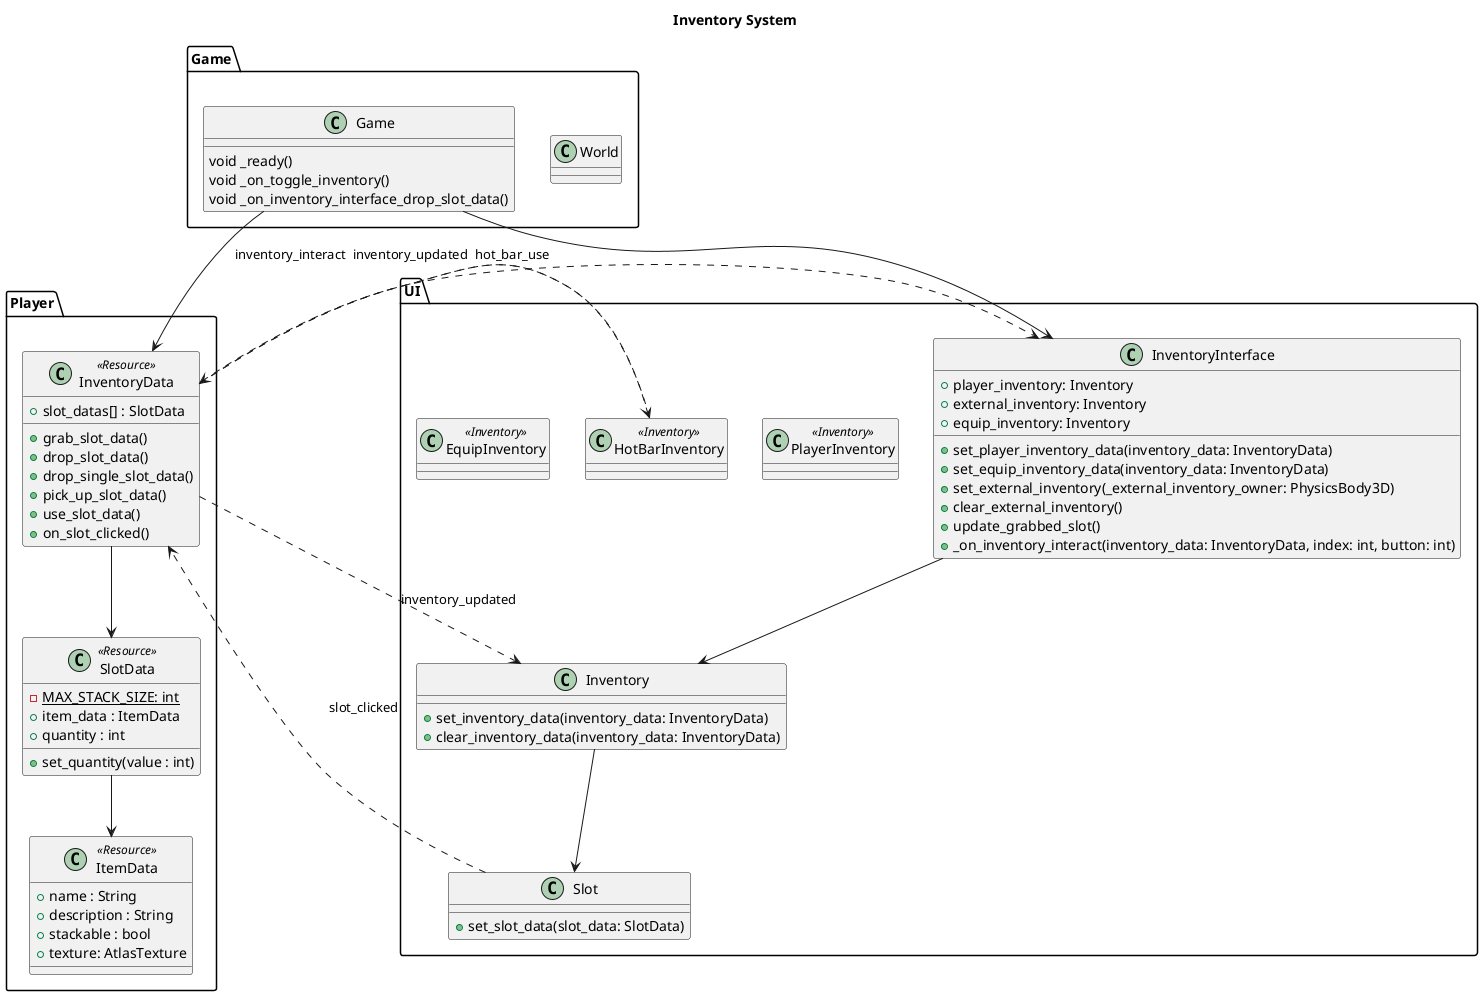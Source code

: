 @startuml Inventory System
title Inventory System

namespace Game {

  class World

  class Game {
    void _ready()
    void _on_toggle_inventory()
    void _on_inventory_interface_drop_slot_data()
  }
}

Game.Game --> Player.InventoryData
Game.Game --> UI.InventoryInterface

namespace Player {

  class InventoryData << Resource >> {
    +slot_datas[] : SlotData
    +grab_slot_data()
    +drop_slot_data()
    +drop_single_slot_data()
    +pick_up_slot_data()
    +use_slot_data()
    +on_slot_clicked()
  }

  class SlotData << Resource >> {
    -{static} MAX_STACK_SIZE: int
    +item_data : ItemData
    +quantity : int
    +set_quantity(value : int)
  }

  class ItemData << Resource >> {
    +name : String
    +description : String
    +stackable : bool
    +texture: AtlasTexture
  }

  InventoryData --> SlotData
  SlotData --> ItemData
}

namespace UI {
  class InventoryInterface {
    +player_inventory: Inventory
    +external_inventory: Inventory
    +equip_inventory: Inventory
    +set_player_inventory_data(inventory_data: InventoryData)
    +set_equip_inventory_data(inventory_data: InventoryData)
    +set_external_inventory(_external_inventory_owner: PhysicsBody3D)
    +clear_external_inventory()
    +update_grabbed_slot()
    +_on_inventory_interact(inventory_data: InventoryData, index: int, button: int)
  }
  class PlayerInventory << Inventory >>
  class HotBarInventory << Inventory >>
  class EquipInventory << Inventory >>
  class Inventory {
    +set_inventory_data(inventory_data: InventoryData)
    +clear_inventory_data(inventory_data: InventoryData)
  }
  class Slot {
    +set_slot_data(slot_data: SlotData)
  }
  InventoryInterface --> Inventory
  Inventory --> Slot
}

Player.InventoryData ..> UI.InventoryInterface: inventory_interact
UI.Slot ..> Player.InventoryData: slot_clicked
Player.InventoryData ..>  UI.Inventory: inventory_updated
Player.InventoryData ..>  UI.HotBarInventory: inventory_updated
UI.HotBarInventory ..> Player.InventoryData: hot_bar_use
@enduml;